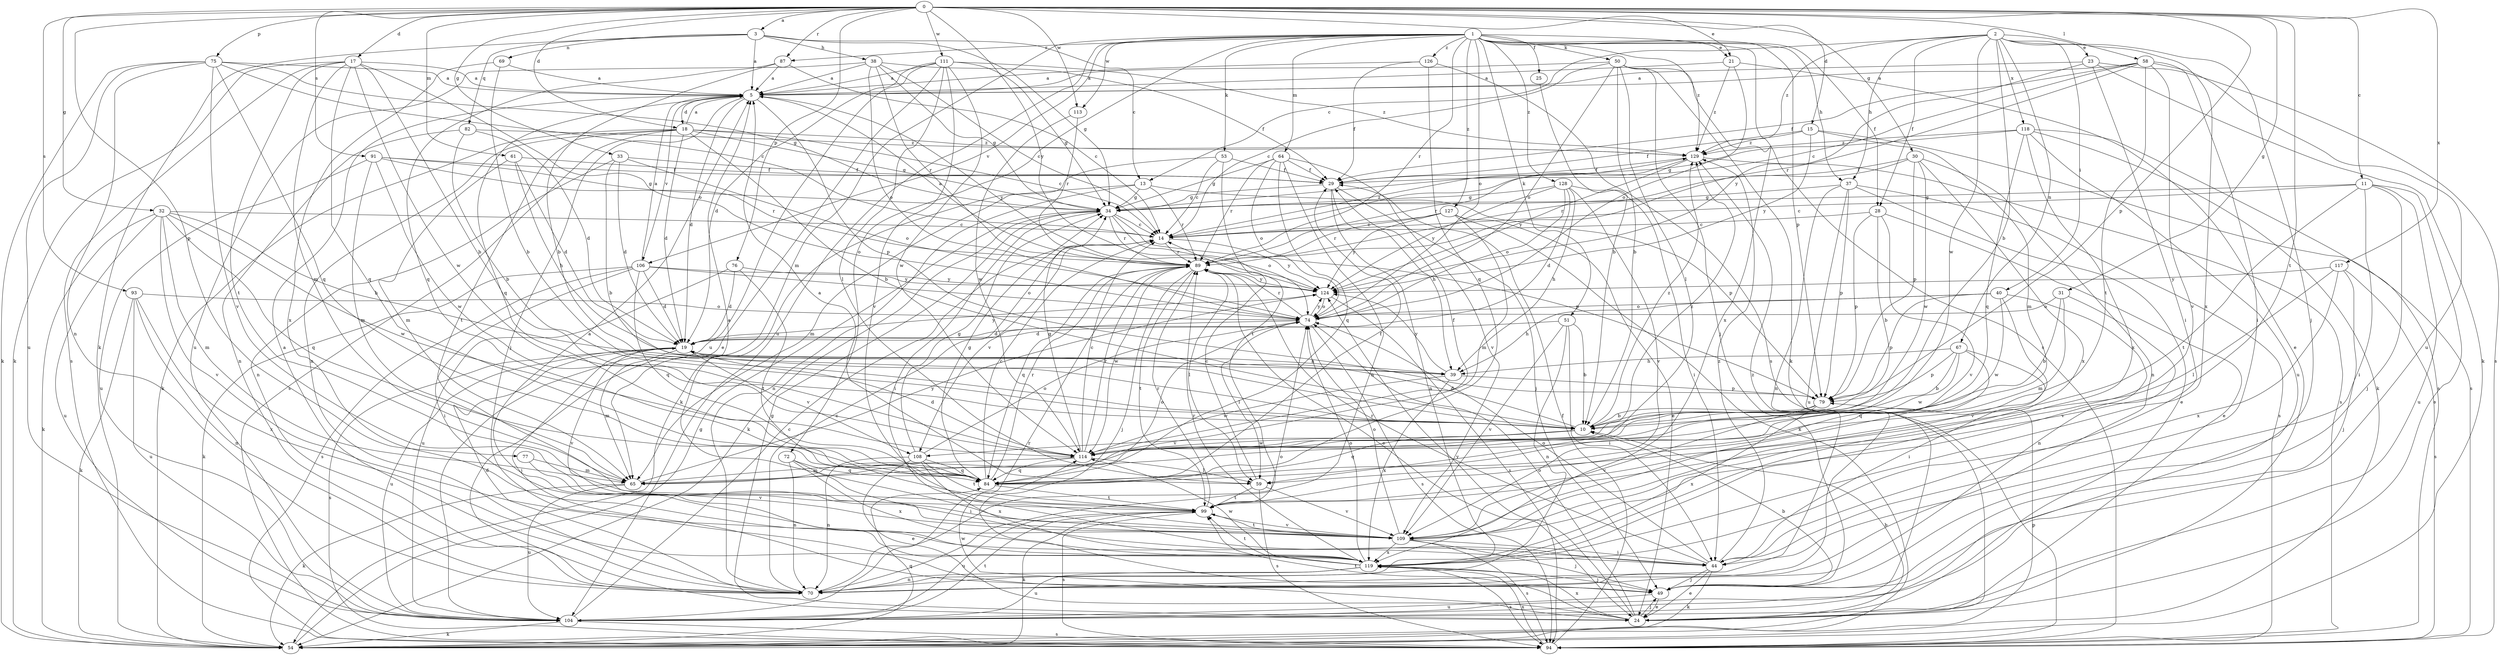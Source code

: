 strict digraph  {
0;
1;
2;
3;
5;
10;
11;
13;
14;
15;
17;
18;
19;
21;
23;
24;
25;
28;
29;
30;
31;
32;
33;
34;
37;
38;
39;
40;
44;
49;
50;
51;
53;
54;
58;
59;
61;
64;
65;
67;
69;
70;
72;
74;
75;
76;
77;
79;
82;
84;
87;
89;
91;
93;
94;
99;
104;
106;
108;
109;
111;
113;
114;
117;
118;
119;
124;
126;
127;
128;
129;
0 -> 3  [label=a];
0 -> 11  [label=c];
0 -> 15  [label=d];
0 -> 17  [label=d];
0 -> 18  [label=d];
0 -> 21  [label=e];
0 -> 30  [label=g];
0 -> 31  [label=g];
0 -> 32  [label=g];
0 -> 33  [label=g];
0 -> 58  [label=l];
0 -> 61  [label=m];
0 -> 75  [label=p];
0 -> 76  [label=p];
0 -> 77  [label=p];
0 -> 79  [label=p];
0 -> 87  [label=r];
0 -> 91  [label=s];
0 -> 93  [label=s];
0 -> 99  [label=t];
0 -> 111  [label=w];
0 -> 113  [label=w];
0 -> 117  [label=x];
0 -> 124  [label=y];
1 -> 21  [label=e];
1 -> 25  [label=f];
1 -> 28  [label=f];
1 -> 37  [label=h];
1 -> 50  [label=k];
1 -> 51  [label=k];
1 -> 53  [label=k];
1 -> 64  [label=m];
1 -> 65  [label=m];
1 -> 72  [label=o];
1 -> 74  [label=o];
1 -> 79  [label=p];
1 -> 87  [label=r];
1 -> 89  [label=r];
1 -> 94  [label=s];
1 -> 104  [label=u];
1 -> 106  [label=v];
1 -> 113  [label=w];
1 -> 126  [label=z];
1 -> 127  [label=z];
1 -> 128  [label=z];
1 -> 129  [label=z];
2 -> 10  [label=b];
2 -> 13  [label=c];
2 -> 23  [label=e];
2 -> 28  [label=f];
2 -> 37  [label=h];
2 -> 40  [label=i];
2 -> 49  [label=j];
2 -> 67  [label=n];
2 -> 114  [label=w];
2 -> 118  [label=x];
2 -> 119  [label=x];
2 -> 129  [label=z];
3 -> 5  [label=a];
3 -> 13  [label=c];
3 -> 34  [label=g];
3 -> 38  [label=h];
3 -> 54  [label=k];
3 -> 69  [label=n];
3 -> 82  [label=q];
5 -> 18  [label=d];
5 -> 19  [label=d];
5 -> 49  [label=j];
5 -> 79  [label=p];
5 -> 84  [label=q];
5 -> 106  [label=v];
5 -> 124  [label=y];
10 -> 19  [label=d];
10 -> 84  [label=q];
10 -> 108  [label=v];
10 -> 114  [label=w];
10 -> 129  [label=z];
11 -> 14  [label=c];
11 -> 24  [label=e];
11 -> 34  [label=g];
11 -> 44  [label=i];
11 -> 49  [label=j];
11 -> 99  [label=t];
11 -> 104  [label=u];
13 -> 34  [label=g];
13 -> 65  [label=m];
13 -> 70  [label=n];
13 -> 79  [label=p];
13 -> 89  [label=r];
14 -> 89  [label=r];
14 -> 108  [label=v];
14 -> 124  [label=y];
14 -> 129  [label=z];
15 -> 29  [label=f];
15 -> 65  [label=m];
15 -> 94  [label=s];
15 -> 124  [label=y];
15 -> 129  [label=z];
17 -> 5  [label=a];
17 -> 10  [label=b];
17 -> 54  [label=k];
17 -> 65  [label=m];
17 -> 74  [label=o];
17 -> 84  [label=q];
17 -> 94  [label=s];
17 -> 99  [label=t];
17 -> 114  [label=w];
18 -> 5  [label=a];
18 -> 10  [label=b];
18 -> 14  [label=c];
18 -> 19  [label=d];
18 -> 34  [label=g];
18 -> 54  [label=k];
18 -> 70  [label=n];
18 -> 94  [label=s];
18 -> 99  [label=t];
18 -> 129  [label=z];
19 -> 39  [label=h];
19 -> 49  [label=j];
19 -> 65  [label=m];
19 -> 94  [label=s];
19 -> 104  [label=u];
19 -> 108  [label=v];
19 -> 109  [label=v];
19 -> 124  [label=y];
21 -> 5  [label=a];
21 -> 24  [label=e];
21 -> 74  [label=o];
21 -> 129  [label=z];
23 -> 5  [label=a];
23 -> 44  [label=i];
23 -> 54  [label=k];
23 -> 94  [label=s];
23 -> 124  [label=y];
24 -> 10  [label=b];
24 -> 34  [label=g];
24 -> 49  [label=j];
24 -> 74  [label=o];
24 -> 99  [label=t];
24 -> 114  [label=w];
24 -> 119  [label=x];
24 -> 124  [label=y];
25 -> 10  [label=b];
28 -> 10  [label=b];
28 -> 14  [label=c];
28 -> 24  [label=e];
28 -> 79  [label=p];
28 -> 109  [label=v];
29 -> 34  [label=g];
29 -> 39  [label=h];
29 -> 49  [label=j];
29 -> 70  [label=n];
30 -> 29  [label=f];
30 -> 70  [label=n];
30 -> 79  [label=p];
30 -> 89  [label=r];
30 -> 114  [label=w];
30 -> 119  [label=x];
31 -> 10  [label=b];
31 -> 65  [label=m];
31 -> 74  [label=o];
31 -> 109  [label=v];
32 -> 14  [label=c];
32 -> 39  [label=h];
32 -> 54  [label=k];
32 -> 65  [label=m];
32 -> 84  [label=q];
32 -> 104  [label=u];
32 -> 109  [label=v];
32 -> 114  [label=w];
33 -> 10  [label=b];
33 -> 19  [label=d];
33 -> 29  [label=f];
33 -> 70  [label=n];
33 -> 74  [label=o];
34 -> 14  [label=c];
34 -> 44  [label=i];
34 -> 54  [label=k];
34 -> 74  [label=o];
34 -> 79  [label=p];
34 -> 89  [label=r];
37 -> 24  [label=e];
37 -> 34  [label=g];
37 -> 70  [label=n];
37 -> 79  [label=p];
37 -> 94  [label=s];
37 -> 104  [label=u];
38 -> 5  [label=a];
38 -> 14  [label=c];
38 -> 29  [label=f];
38 -> 34  [label=g];
38 -> 74  [label=o];
38 -> 89  [label=r];
38 -> 104  [label=u];
39 -> 79  [label=p];
39 -> 114  [label=w];
39 -> 119  [label=x];
39 -> 124  [label=y];
40 -> 39  [label=h];
40 -> 70  [label=n];
40 -> 74  [label=o];
40 -> 79  [label=p];
40 -> 109  [label=v];
40 -> 114  [label=w];
44 -> 24  [label=e];
44 -> 49  [label=j];
44 -> 54  [label=k];
44 -> 74  [label=o];
44 -> 89  [label=r];
44 -> 129  [label=z];
49 -> 10  [label=b];
49 -> 24  [label=e];
49 -> 104  [label=u];
50 -> 5  [label=a];
50 -> 10  [label=b];
50 -> 14  [label=c];
50 -> 49  [label=j];
50 -> 54  [label=k];
50 -> 59  [label=l];
50 -> 74  [label=o];
50 -> 119  [label=x];
51 -> 10  [label=b];
51 -> 19  [label=d];
51 -> 44  [label=i];
51 -> 70  [label=n];
51 -> 109  [label=v];
53 -> 14  [label=c];
53 -> 29  [label=f];
53 -> 54  [label=k];
53 -> 99  [label=t];
54 -> 34  [label=g];
54 -> 79  [label=p];
54 -> 84  [label=q];
58 -> 5  [label=a];
58 -> 14  [label=c];
58 -> 29  [label=f];
58 -> 44  [label=i];
58 -> 89  [label=r];
58 -> 99  [label=t];
58 -> 104  [label=u];
58 -> 109  [label=v];
59 -> 5  [label=a];
59 -> 14  [label=c];
59 -> 94  [label=s];
59 -> 99  [label=t];
59 -> 109  [label=v];
61 -> 19  [label=d];
61 -> 29  [label=f];
61 -> 39  [label=h];
61 -> 65  [label=m];
64 -> 29  [label=f];
64 -> 34  [label=g];
64 -> 70  [label=n];
64 -> 74  [label=o];
64 -> 84  [label=q];
64 -> 89  [label=r];
64 -> 109  [label=v];
65 -> 54  [label=k];
65 -> 104  [label=u];
65 -> 124  [label=y];
67 -> 10  [label=b];
67 -> 39  [label=h];
67 -> 44  [label=i];
67 -> 79  [label=p];
67 -> 84  [label=q];
67 -> 114  [label=w];
69 -> 5  [label=a];
69 -> 10  [label=b];
69 -> 119  [label=x];
70 -> 5  [label=a];
70 -> 14  [label=c];
70 -> 19  [label=d];
70 -> 74  [label=o];
70 -> 129  [label=z];
72 -> 44  [label=i];
72 -> 70  [label=n];
72 -> 84  [label=q];
72 -> 119  [label=x];
74 -> 19  [label=d];
74 -> 59  [label=l];
74 -> 89  [label=r];
74 -> 94  [label=s];
74 -> 124  [label=y];
75 -> 5  [label=a];
75 -> 14  [label=c];
75 -> 34  [label=g];
75 -> 54  [label=k];
75 -> 70  [label=n];
75 -> 84  [label=q];
75 -> 104  [label=u];
75 -> 109  [label=v];
76 -> 19  [label=d];
76 -> 99  [label=t];
76 -> 104  [label=u];
76 -> 124  [label=y];
77 -> 65  [label=m];
77 -> 109  [label=v];
79 -> 10  [label=b];
79 -> 109  [label=v];
79 -> 119  [label=x];
82 -> 10  [label=b];
82 -> 19  [label=d];
82 -> 70  [label=n];
82 -> 129  [label=z];
84 -> 14  [label=c];
84 -> 29  [label=f];
84 -> 34  [label=g];
84 -> 74  [label=o];
84 -> 89  [label=r];
84 -> 99  [label=t];
87 -> 5  [label=a];
87 -> 10  [label=b];
87 -> 14  [label=c];
87 -> 84  [label=q];
89 -> 5  [label=a];
89 -> 24  [label=e];
89 -> 49  [label=j];
89 -> 59  [label=l];
89 -> 84  [label=q];
89 -> 99  [label=t];
89 -> 114  [label=w];
89 -> 124  [label=y];
91 -> 29  [label=f];
91 -> 34  [label=g];
91 -> 65  [label=m];
91 -> 89  [label=r];
91 -> 104  [label=u];
91 -> 114  [label=w];
93 -> 54  [label=k];
93 -> 70  [label=n];
93 -> 74  [label=o];
93 -> 104  [label=u];
93 -> 119  [label=x];
94 -> 29  [label=f];
94 -> 119  [label=x];
99 -> 54  [label=k];
99 -> 89  [label=r];
99 -> 94  [label=s];
99 -> 104  [label=u];
99 -> 109  [label=v];
104 -> 14  [label=c];
104 -> 54  [label=k];
104 -> 89  [label=r];
104 -> 94  [label=s];
104 -> 99  [label=t];
106 -> 5  [label=a];
106 -> 19  [label=d];
106 -> 44  [label=i];
106 -> 54  [label=k];
106 -> 74  [label=o];
106 -> 84  [label=q];
106 -> 94  [label=s];
106 -> 124  [label=y];
108 -> 24  [label=e];
108 -> 34  [label=g];
108 -> 70  [label=n];
108 -> 74  [label=o];
108 -> 84  [label=q];
108 -> 99  [label=t];
108 -> 119  [label=x];
109 -> 5  [label=a];
109 -> 44  [label=i];
109 -> 49  [label=j];
109 -> 74  [label=o];
109 -> 94  [label=s];
109 -> 99  [label=t];
109 -> 119  [label=x];
111 -> 5  [label=a];
111 -> 19  [label=d];
111 -> 24  [label=e];
111 -> 34  [label=g];
111 -> 59  [label=l];
111 -> 104  [label=u];
111 -> 109  [label=v];
111 -> 114  [label=w];
111 -> 129  [label=z];
113 -> 89  [label=r];
113 -> 114  [label=w];
114 -> 14  [label=c];
114 -> 19  [label=d];
114 -> 29  [label=f];
114 -> 34  [label=g];
114 -> 59  [label=l];
114 -> 65  [label=m];
114 -> 84  [label=q];
114 -> 89  [label=r];
114 -> 129  [label=z];
117 -> 49  [label=j];
117 -> 59  [label=l];
117 -> 94  [label=s];
117 -> 119  [label=x];
117 -> 124  [label=y];
118 -> 34  [label=g];
118 -> 54  [label=k];
118 -> 84  [label=q];
118 -> 94  [label=s];
118 -> 104  [label=u];
118 -> 119  [label=x];
118 -> 129  [label=z];
119 -> 5  [label=a];
119 -> 49  [label=j];
119 -> 70  [label=n];
119 -> 74  [label=o];
119 -> 89  [label=r];
119 -> 94  [label=s];
119 -> 99  [label=t];
119 -> 104  [label=u];
119 -> 114  [label=w];
124 -> 74  [label=o];
124 -> 94  [label=s];
126 -> 5  [label=a];
126 -> 29  [label=f];
126 -> 84  [label=q];
126 -> 94  [label=s];
127 -> 14  [label=c];
127 -> 24  [label=e];
127 -> 54  [label=k];
127 -> 65  [label=m];
127 -> 89  [label=r];
127 -> 124  [label=y];
128 -> 19  [label=d];
128 -> 34  [label=g];
128 -> 39  [label=h];
128 -> 44  [label=i];
128 -> 74  [label=o];
128 -> 109  [label=v];
128 -> 124  [label=y];
129 -> 29  [label=f];
129 -> 89  [label=r];
129 -> 94  [label=s];
129 -> 124  [label=y];
}

